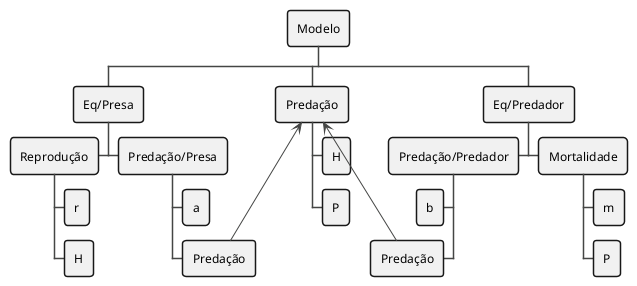 @startwbs
!theme vibrant

* Modelo

** Eq/Presa
***< Reprodução
**** r
**** H
***> Predação/Presa
****> a
****(aHP)> Predação

**(HP) Predação
*** H
*** P

** Eq/Predador
***> Mortalidade
**** m
**** P
***< Predação/Predador
****< b
****(bHP)< Predação

aHP -> HP
bHP -> HP
@endwbs